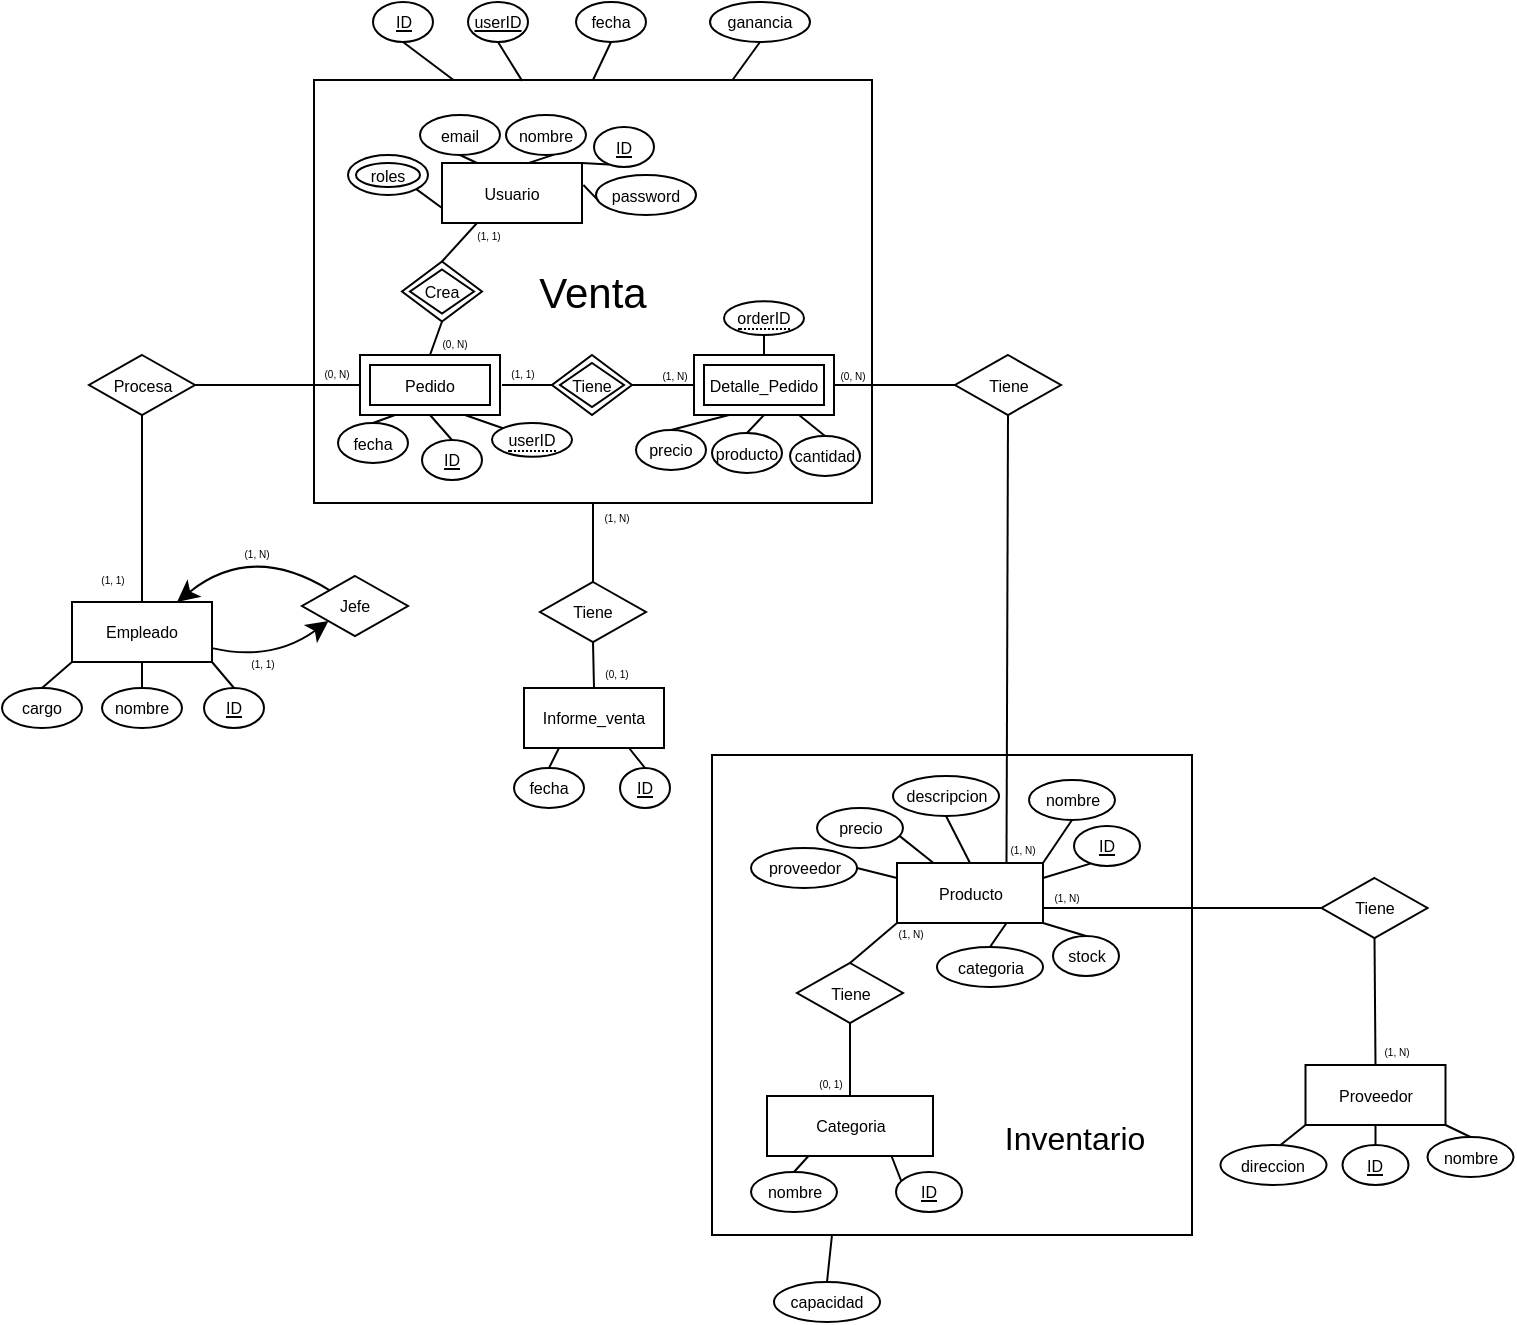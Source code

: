 <mxfile version="22.0.4" type="github">
  <diagram id="R2lEEEUBdFMjLlhIrx00" name="Page-1">
    <mxGraphModel dx="1395" dy="621" grid="1" gridSize="10" guides="1" tooltips="1" connect="1" arrows="1" fold="1" page="1" pageScale="1" pageWidth="850" pageHeight="1100" background="none" math="0" shadow="0" extFonts="Permanent Marker^https://fonts.googleapis.com/css?family=Permanent+Marker">
      <root>
        <mxCell id="0" />
        <mxCell id="1" parent="0" />
        <mxCell id="mN9uIAr1oCqCLTwYiSw4-183" value="" style="whiteSpace=wrap;html=1;aspect=fixed;fontSize=16;" parent="1" vertex="1">
          <mxGeometry x="403" y="587.5" width="240" height="240" as="geometry" />
        </mxCell>
        <mxCell id="mN9uIAr1oCqCLTwYiSw4-112" value="Venta" style="whiteSpace=wrap;html=1;align=center;fontSize=21;shadow=0;" parent="1" vertex="1">
          <mxGeometry x="204" y="250" width="279" height="211.5" as="geometry" />
        </mxCell>
        <mxCell id="mN9uIAr1oCqCLTwYiSw4-1" value="Usuario" style="rounded=0;whiteSpace=wrap;html=1;fontSize=8;labelBackgroundColor=none;shadow=0;" parent="1" vertex="1">
          <mxGeometry x="268" y="291.5" width="70" height="30" as="geometry" />
        </mxCell>
        <mxCell id="mN9uIAr1oCqCLTwYiSw4-2" value="" style="endArrow=none;html=1;rounded=0;exitX=1;exitY=0;exitDx=0;exitDy=0;entryX=0.248;entryY=0.94;entryDx=0;entryDy=0;entryPerimeter=0;labelBackgroundColor=none;fontColor=default;shadow=0;" parent="1" source="mN9uIAr1oCqCLTwYiSw4-1" target="mN9uIAr1oCqCLTwYiSw4-3" edge="1">
          <mxGeometry width="50" height="50" relative="1" as="geometry">
            <mxPoint x="348" y="331.5" as="sourcePoint" />
            <mxPoint x="358" y="281.5" as="targetPoint" />
          </mxGeometry>
        </mxCell>
        <mxCell id="mN9uIAr1oCqCLTwYiSw4-3" value="&lt;u style=&quot;font-size: 8px;&quot;&gt;ID&lt;/u&gt;" style="ellipse;whiteSpace=wrap;html=1;rounded=0;labelBackgroundColor=none;fontSize=8;shadow=0;" parent="1" vertex="1">
          <mxGeometry x="344" y="273.5" width="30" height="20" as="geometry" />
        </mxCell>
        <mxCell id="mN9uIAr1oCqCLTwYiSw4-4" value="&lt;font style=&quot;font-size: 8px;&quot;&gt;nombre&lt;/font&gt;" style="ellipse;whiteSpace=wrap;html=1;rounded=0;labelBackgroundColor=none;fontSize=8;shadow=0;" parent="1" vertex="1">
          <mxGeometry x="300" y="267.5" width="40" height="20" as="geometry" />
        </mxCell>
        <mxCell id="mN9uIAr1oCqCLTwYiSw4-5" value="" style="endArrow=none;html=1;rounded=0;entryX=0.6;entryY=0.99;entryDx=0;entryDy=0;entryPerimeter=0;exitX=0.61;exitY=0.007;exitDx=0;exitDy=0;exitPerimeter=0;labelBackgroundColor=none;fontColor=default;shadow=0;" parent="1" source="mN9uIAr1oCqCLTwYiSw4-1" target="mN9uIAr1oCqCLTwYiSw4-4" edge="1">
          <mxGeometry width="50" height="50" relative="1" as="geometry">
            <mxPoint x="288" y="311.5" as="sourcePoint" />
            <mxPoint x="318" y="281.5" as="targetPoint" />
            <Array as="points" />
          </mxGeometry>
        </mxCell>
        <mxCell id="mN9uIAr1oCqCLTwYiSw4-6" value="email" style="ellipse;whiteSpace=wrap;html=1;rounded=0;labelBackgroundColor=none;fontSize=8;shadow=0;" parent="1" vertex="1">
          <mxGeometry x="257" y="267.5" width="40" height="20" as="geometry" />
        </mxCell>
        <mxCell id="mN9uIAr1oCqCLTwYiSw4-7" value="" style="endArrow=none;html=1;rounded=0;entryX=0.5;entryY=1;entryDx=0;entryDy=0;exitX=0.25;exitY=0;exitDx=0;exitDy=0;labelBackgroundColor=none;fontColor=default;shadow=0;" parent="1" source="mN9uIAr1oCqCLTwYiSw4-1" target="mN9uIAr1oCqCLTwYiSw4-6" edge="1">
          <mxGeometry width="50" height="50" relative="1" as="geometry">
            <mxPoint x="218" y="341.5" as="sourcePoint" />
            <mxPoint x="268" y="291.5" as="targetPoint" />
          </mxGeometry>
        </mxCell>
        <mxCell id="mN9uIAr1oCqCLTwYiSw4-9" value="&lt;font style=&quot;font-size: 8px;&quot;&gt;password&lt;/font&gt;" style="ellipse;whiteSpace=wrap;html=1;rounded=0;labelBackgroundColor=none;fontSize=8;shadow=0;" parent="1" vertex="1">
          <mxGeometry x="345" y="297.5" width="50" height="20" as="geometry" />
        </mxCell>
        <mxCell id="mN9uIAr1oCqCLTwYiSw4-11" value="" style="endArrow=none;html=1;rounded=0;entryX=0.024;entryY=0.64;entryDx=0;entryDy=0;entryPerimeter=0;exitX=1.01;exitY=0.367;exitDx=0;exitDy=0;exitPerimeter=0;labelBackgroundColor=none;fontColor=default;shadow=0;" parent="1" source="mN9uIAr1oCqCLTwYiSw4-1" target="mN9uIAr1oCqCLTwYiSw4-9" edge="1">
          <mxGeometry width="50" height="50" relative="1" as="geometry">
            <mxPoint x="338" y="381.5" as="sourcePoint" />
            <mxPoint x="388" y="331.5" as="targetPoint" />
          </mxGeometry>
        </mxCell>
        <mxCell id="mN9uIAr1oCqCLTwYiSw4-24" value="" style="endArrow=none;html=1;rounded=0;entryX=0;entryY=0.75;entryDx=0;entryDy=0;exitX=1;exitY=1;exitDx=0;exitDy=0;labelBackgroundColor=none;fontColor=default;shadow=0;" parent="1" source="mN9uIAr1oCqCLTwYiSw4-73" target="mN9uIAr1oCqCLTwYiSw4-1" edge="1">
          <mxGeometry width="50" height="50" relative="1" as="geometry">
            <mxPoint x="308" y="341.5" as="sourcePoint" />
            <mxPoint x="408" y="331.5" as="targetPoint" />
          </mxGeometry>
        </mxCell>
        <mxCell id="mN9uIAr1oCqCLTwYiSw4-33" value="Producto" style="rounded=0;whiteSpace=wrap;html=1;fontSize=8;labelBackgroundColor=none;shadow=0;" parent="1" vertex="1">
          <mxGeometry x="495.5" y="641.5" width="73" height="30" as="geometry" />
        </mxCell>
        <mxCell id="mN9uIAr1oCqCLTwYiSw4-34" value="" style="endArrow=none;html=1;rounded=0;exitX=1;exitY=0.25;exitDx=0;exitDy=0;entryX=0.248;entryY=0.94;entryDx=0;entryDy=0;entryPerimeter=0;labelBackgroundColor=none;fontColor=default;shadow=0;" parent="1" source="mN9uIAr1oCqCLTwYiSw4-33" target="mN9uIAr1oCqCLTwYiSw4-35" edge="1">
          <mxGeometry width="50" height="50" relative="1" as="geometry">
            <mxPoint x="575.5" y="681.5" as="sourcePoint" />
            <mxPoint x="585.5" y="631.5" as="targetPoint" />
          </mxGeometry>
        </mxCell>
        <mxCell id="mN9uIAr1oCqCLTwYiSw4-35" value="&lt;u style=&quot;font-size: 8px;&quot;&gt;ID&lt;/u&gt;" style="ellipse;whiteSpace=wrap;html=1;rounded=0;labelBackgroundColor=none;fontSize=8;shadow=0;" parent="1" vertex="1">
          <mxGeometry x="584" y="623" width="33" height="20" as="geometry" />
        </mxCell>
        <mxCell id="mN9uIAr1oCqCLTwYiSw4-36" value="&lt;font style=&quot;font-size: 8px;&quot;&gt;nombre&lt;/font&gt;" style="ellipse;whiteSpace=wrap;html=1;rounded=0;labelBackgroundColor=none;fontSize=8;shadow=0;" parent="1" vertex="1">
          <mxGeometry x="561.5" y="600" width="43" height="20" as="geometry" />
        </mxCell>
        <mxCell id="mN9uIAr1oCqCLTwYiSw4-37" value="" style="endArrow=none;html=1;rounded=0;entryX=0.5;entryY=1;entryDx=0;entryDy=0;exitX=1;exitY=0;exitDx=0;exitDy=0;labelBackgroundColor=none;fontColor=default;shadow=0;" parent="1" source="mN9uIAr1oCqCLTwYiSw4-33" target="mN9uIAr1oCqCLTwYiSw4-36" edge="1">
          <mxGeometry width="50" height="50" relative="1" as="geometry">
            <mxPoint x="515.5" y="661.5" as="sourcePoint" />
            <mxPoint x="545.5" y="631.5" as="targetPoint" />
            <Array as="points" />
          </mxGeometry>
        </mxCell>
        <mxCell id="mN9uIAr1oCqCLTwYiSw4-38" value="descripcion" style="ellipse;whiteSpace=wrap;html=1;rounded=0;labelBackgroundColor=none;fontSize=8;shadow=0;" parent="1" vertex="1">
          <mxGeometry x="493.5" y="598" width="53" height="20" as="geometry" />
        </mxCell>
        <mxCell id="mN9uIAr1oCqCLTwYiSw4-39" value="" style="endArrow=none;html=1;rounded=0;exitX=0.5;exitY=0;exitDx=0;exitDy=0;labelBackgroundColor=none;fontColor=default;shadow=0;entryX=0.5;entryY=1;entryDx=0;entryDy=0;" parent="1" source="mN9uIAr1oCqCLTwYiSw4-33" target="mN9uIAr1oCqCLTwYiSw4-38" edge="1">
          <mxGeometry width="50" height="50" relative="1" as="geometry">
            <mxPoint x="445.5" y="691.5" as="sourcePoint" />
            <mxPoint x="514" y="621" as="targetPoint" />
          </mxGeometry>
        </mxCell>
        <mxCell id="mN9uIAr1oCqCLTwYiSw4-40" value="&lt;font style=&quot;font-size: 8px;&quot;&gt;stock&lt;/font&gt;" style="ellipse;whiteSpace=wrap;html=1;rounded=0;labelBackgroundColor=none;fontSize=8;shadow=0;" parent="1" vertex="1">
          <mxGeometry x="573.5" y="678" width="33" height="20" as="geometry" />
        </mxCell>
        <mxCell id="mN9uIAr1oCqCLTwYiSw4-41" value="" style="endArrow=none;html=1;rounded=0;entryX=0.5;entryY=0;entryDx=0;entryDy=0;exitX=1;exitY=1;exitDx=0;exitDy=0;labelBackgroundColor=none;fontColor=default;shadow=0;" parent="1" source="mN9uIAr1oCqCLTwYiSw4-33" target="mN9uIAr1oCqCLTwYiSw4-40" edge="1">
          <mxGeometry width="50" height="50" relative="1" as="geometry">
            <mxPoint x="565.5" y="731.5" as="sourcePoint" />
            <mxPoint x="615.5" y="681.5" as="targetPoint" />
          </mxGeometry>
        </mxCell>
        <mxCell id="mN9uIAr1oCqCLTwYiSw4-42" value="precio" style="ellipse;whiteSpace=wrap;html=1;rounded=0;labelBackgroundColor=none;fontSize=8;shadow=0;" parent="1" vertex="1">
          <mxGeometry x="455.5" y="614" width="43" height="20" as="geometry" />
        </mxCell>
        <mxCell id="mN9uIAr1oCqCLTwYiSw4-43" value="" style="endArrow=none;html=1;rounded=0;entryX=0.955;entryY=0.69;entryDx=0;entryDy=0;entryPerimeter=0;exitX=0.25;exitY=0;exitDx=0;exitDy=0;labelBackgroundColor=none;fontColor=default;shadow=0;" parent="1" source="mN9uIAr1oCqCLTwYiSw4-33" target="mN9uIAr1oCqCLTwYiSw4-42" edge="1">
          <mxGeometry width="50" height="50" relative="1" as="geometry">
            <mxPoint x="515.5" y="731.5" as="sourcePoint" />
            <mxPoint x="565.5" y="681.5" as="targetPoint" />
          </mxGeometry>
        </mxCell>
        <mxCell id="mN9uIAr1oCqCLTwYiSw4-56" value="Categoria" style="rounded=0;whiteSpace=wrap;html=1;fontSize=8;labelBackgroundColor=none;shadow=0;" parent="1" vertex="1">
          <mxGeometry x="430.5" y="758" width="83" height="30" as="geometry" />
        </mxCell>
        <mxCell id="mN9uIAr1oCqCLTwYiSw4-57" value="" style="endArrow=none;html=1;rounded=0;exitX=0.75;exitY=1;exitDx=0;exitDy=0;entryX=0.248;entryY=0.94;entryDx=0;entryDy=0;entryPerimeter=0;labelBackgroundColor=none;fontColor=default;shadow=0;" parent="1" source="mN9uIAr1oCqCLTwYiSw4-56" target="mN9uIAr1oCqCLTwYiSw4-58" edge="1">
          <mxGeometry width="50" height="50" relative="1" as="geometry">
            <mxPoint x="482.5" y="802" as="sourcePoint" />
            <mxPoint x="492.5" y="752" as="targetPoint" />
          </mxGeometry>
        </mxCell>
        <mxCell id="mN9uIAr1oCqCLTwYiSw4-58" value="&lt;u style=&quot;font-size: 8px;&quot;&gt;ID&lt;/u&gt;" style="ellipse;whiteSpace=wrap;html=1;rounded=0;labelBackgroundColor=none;fontSize=8;shadow=0;" parent="1" vertex="1">
          <mxGeometry x="495" y="796" width="33" height="20" as="geometry" />
        </mxCell>
        <mxCell id="mN9uIAr1oCqCLTwYiSw4-59" value="&lt;font style=&quot;font-size: 8px;&quot;&gt;nombre&lt;/font&gt;" style="ellipse;whiteSpace=wrap;html=1;rounded=0;labelBackgroundColor=none;fontSize=8;shadow=0;" parent="1" vertex="1">
          <mxGeometry x="422.5" y="796" width="43" height="20" as="geometry" />
        </mxCell>
        <mxCell id="mN9uIAr1oCqCLTwYiSw4-60" value="" style="endArrow=none;html=1;rounded=0;entryX=0.5;entryY=0;entryDx=0;entryDy=0;exitX=0.25;exitY=1;exitDx=0;exitDy=0;labelBackgroundColor=none;fontColor=default;shadow=0;" parent="1" source="mN9uIAr1oCqCLTwYiSw4-56" target="mN9uIAr1oCqCLTwYiSw4-59" edge="1">
          <mxGeometry width="50" height="50" relative="1" as="geometry">
            <mxPoint x="422.5" y="782" as="sourcePoint" />
            <mxPoint x="452.5" y="752" as="targetPoint" />
            <Array as="points" />
          </mxGeometry>
        </mxCell>
        <mxCell id="mN9uIAr1oCqCLTwYiSw4-67" value="categoria" style="ellipse;whiteSpace=wrap;html=1;rounded=0;labelBackgroundColor=none;fontSize=8;shadow=0;" parent="1" vertex="1">
          <mxGeometry x="515.5" y="683.5" width="53" height="20" as="geometry" />
        </mxCell>
        <mxCell id="mN9uIAr1oCqCLTwYiSw4-68" value="" style="endArrow=none;html=1;rounded=0;fontSize=12;startSize=8;endSize=8;curved=1;entryX=0.75;entryY=1;entryDx=0;entryDy=0;exitX=0.5;exitY=0;exitDx=0;exitDy=0;labelBackgroundColor=none;fontColor=default;shadow=0;" parent="1" source="mN9uIAr1oCqCLTwYiSw4-67" target="mN9uIAr1oCqCLTwYiSw4-33" edge="1">
          <mxGeometry width="50" height="50" relative="1" as="geometry">
            <mxPoint x="395.5" y="741.5" as="sourcePoint" />
            <mxPoint x="445.5" y="691.5" as="targetPoint" />
          </mxGeometry>
        </mxCell>
        <mxCell id="mN9uIAr1oCqCLTwYiSw4-70" value="" style="endArrow=none;html=1;rounded=0;fontSize=12;startSize=8;endSize=8;curved=1;exitX=0.5;exitY=0;exitDx=0;exitDy=0;labelBackgroundColor=none;fontColor=default;shadow=0;" parent="1" source="mN9uIAr1oCqCLTwYiSw4-56" target="mN9uIAr1oCqCLTwYiSw4-77" edge="1">
          <mxGeometry width="50" height="50" relative="1" as="geometry">
            <mxPoint x="420.5" y="761.5" as="sourcePoint" />
            <mxPoint x="453.1" y="720.1" as="targetPoint" />
          </mxGeometry>
        </mxCell>
        <mxCell id="mN9uIAr1oCqCLTwYiSw4-72" value="" style="endArrow=none;html=1;rounded=0;fontSize=12;startSize=8;endSize=8;curved=1;exitX=0.5;exitY=0;exitDx=0;exitDy=0;entryX=0;entryY=1;entryDx=0;entryDy=0;labelBackgroundColor=none;fontColor=default;shadow=0;" parent="1" source="mN9uIAr1oCqCLTwYiSw4-77" target="mN9uIAr1oCqCLTwYiSw4-33" edge="1">
          <mxGeometry width="50" height="50" relative="1" as="geometry">
            <mxPoint x="459.1" y="704.1" as="sourcePoint" />
            <mxPoint x="499.5" y="671.5" as="targetPoint" />
          </mxGeometry>
        </mxCell>
        <mxCell id="mN9uIAr1oCqCLTwYiSw4-73" value="roles" style="ellipse;shape=doubleEllipse;whiteSpace=wrap;html=1;fontSize=8;rounded=0;labelBackgroundColor=none;shadow=0;" parent="1" vertex="1">
          <mxGeometry x="221" y="287.5" width="40" height="20" as="geometry" />
        </mxCell>
        <mxCell id="mN9uIAr1oCqCLTwYiSw4-74" style="edgeStyle=none;curved=1;rounded=0;orthogonalLoop=1;jettySize=auto;html=1;exitX=1;exitY=0.5;exitDx=0;exitDy=0;fontSize=12;startSize=8;endSize=8;shadow=0;" parent="1" source="mN9uIAr1oCqCLTwYiSw4-67" target="mN9uIAr1oCqCLTwYiSw4-67" edge="1">
          <mxGeometry relative="1" as="geometry" />
        </mxCell>
        <mxCell id="mN9uIAr1oCqCLTwYiSw4-77" value="Tiene" style="shape=rhombus;perimeter=rhombusPerimeter;whiteSpace=wrap;html=1;align=center;fontSize=8;shadow=0;" parent="1" vertex="1">
          <mxGeometry x="445.5" y="691.5" width="53" height="30" as="geometry" />
        </mxCell>
        <mxCell id="mN9uIAr1oCqCLTwYiSw4-81" value="&lt;span style=&quot;font-size: 5px;&quot;&gt;(1, N)&lt;/span&gt;" style="text;html=1;align=center;verticalAlign=middle;resizable=0;points=[];autosize=1;strokeColor=none;fillColor=none;fontSize=16;shadow=0;" parent="1" vertex="1">
          <mxGeometry x="481.5" y="657.5" width="40" height="30" as="geometry" />
        </mxCell>
        <mxCell id="mN9uIAr1oCqCLTwYiSw4-83" value="&lt;font style=&quot;font-size: 5px;&quot;&gt;(0, 1)&lt;/font&gt;" style="text;html=1;align=center;verticalAlign=middle;resizable=0;points=[];autosize=1;strokeColor=none;fillColor=none;fontSize=16;shadow=0;" parent="1" vertex="1">
          <mxGeometry x="442" y="733" width="40" height="30" as="geometry" />
        </mxCell>
        <mxCell id="mN9uIAr1oCqCLTwYiSw4-88" value="" style="endArrow=none;html=1;rounded=0;fontSize=12;startSize=8;endSize=8;curved=1;exitX=0.75;exitY=1;exitDx=0;exitDy=0;entryX=0;entryY=0;entryDx=0;entryDy=0;shadow=0;" parent="1" source="mN9uIAr1oCqCLTwYiSw4-134" target="mN9uIAr1oCqCLTwYiSw4-144" edge="1">
          <mxGeometry width="50" height="50" relative="1" as="geometry">
            <mxPoint x="280.5" y="417.5" as="sourcePoint" />
            <mxPoint x="298.75" y="424.13" as="targetPoint" />
          </mxGeometry>
        </mxCell>
        <mxCell id="mN9uIAr1oCqCLTwYiSw4-89" value="fecha" style="ellipse;whiteSpace=wrap;html=1;align=center;fontSize=8;shadow=0;" parent="1" vertex="1">
          <mxGeometry x="216" y="421.5" width="35" height="20" as="geometry" />
        </mxCell>
        <mxCell id="mN9uIAr1oCqCLTwYiSw4-90" value="" style="endArrow=none;html=1;rounded=0;fontSize=12;startSize=8;endSize=8;curved=1;entryX=0.25;entryY=1;entryDx=0;entryDy=0;exitX=0.5;exitY=0;exitDx=0;exitDy=0;shadow=0;" parent="1" source="mN9uIAr1oCqCLTwYiSw4-89" target="mN9uIAr1oCqCLTwYiSw4-134" edge="1">
          <mxGeometry width="50" height="50" relative="1" as="geometry">
            <mxPoint x="103" y="357.5" as="sourcePoint" />
            <mxPoint x="245.5" y="417.5" as="targetPoint" />
          </mxGeometry>
        </mxCell>
        <mxCell id="mN9uIAr1oCqCLTwYiSw4-92" value="Detalle_Pedido" style="shape=ext;margin=3;double=1;whiteSpace=wrap;html=1;align=center;fontSize=8;shadow=0;" parent="1" vertex="1">
          <mxGeometry x="394" y="387.5" width="70" height="30" as="geometry" />
        </mxCell>
        <mxCell id="mN9uIAr1oCqCLTwYiSw4-96" value="cantidad" style="ellipse;whiteSpace=wrap;html=1;align=center;fontSize=8;shadow=0;" parent="1" vertex="1">
          <mxGeometry x="442" y="428" width="35" height="20" as="geometry" />
        </mxCell>
        <mxCell id="mN9uIAr1oCqCLTwYiSw4-97" value="precio" style="ellipse;whiteSpace=wrap;html=1;align=center;fontSize=8;shadow=0;" parent="1" vertex="1">
          <mxGeometry x="365" y="425" width="35" height="20" as="geometry" />
        </mxCell>
        <mxCell id="mN9uIAr1oCqCLTwYiSw4-99" value="" style="endArrow=none;html=1;rounded=0;fontSize=12;startSize=8;endSize=8;curved=1;entryX=0.25;entryY=1;entryDx=0;entryDy=0;exitX=0.5;exitY=0;exitDx=0;exitDy=0;shadow=0;" parent="1" source="mN9uIAr1oCqCLTwYiSw4-97" target="mN9uIAr1oCqCLTwYiSw4-92" edge="1">
          <mxGeometry width="50" height="50" relative="1" as="geometry">
            <mxPoint x="293" y="417.5" as="sourcePoint" />
            <mxPoint x="343" y="367.5" as="targetPoint" />
          </mxGeometry>
        </mxCell>
        <mxCell id="mN9uIAr1oCqCLTwYiSw4-100" value="" style="endArrow=none;html=1;rounded=0;fontSize=12;startSize=8;endSize=8;curved=1;entryX=0.75;entryY=1;entryDx=0;entryDy=0;exitX=0.5;exitY=0;exitDx=0;exitDy=0;shadow=0;" parent="1" source="mN9uIAr1oCqCLTwYiSw4-96" target="mN9uIAr1oCqCLTwYiSw4-92" edge="1">
          <mxGeometry width="50" height="50" relative="1" as="geometry">
            <mxPoint x="293" y="417.5" as="sourcePoint" />
            <mxPoint x="343" y="367.5" as="targetPoint" />
          </mxGeometry>
        </mxCell>
        <mxCell id="mN9uIAr1oCqCLTwYiSw4-102" value="Tiene" style="shape=rhombus;double=1;perimeter=rhombusPerimeter;whiteSpace=wrap;html=1;align=center;fontSize=8;shadow=0;" parent="1" vertex="1">
          <mxGeometry x="323" y="387.5" width="40" height="30" as="geometry" />
        </mxCell>
        <mxCell id="mN9uIAr1oCqCLTwYiSw4-103" value="" style="endArrow=none;html=1;rounded=0;fontSize=12;startSize=8;endSize=8;curved=1;entryX=0;entryY=0.5;entryDx=0;entryDy=0;exitX=1;exitY=0.5;exitDx=0;exitDy=0;shadow=0;" parent="1" source="mN9uIAr1oCqCLTwYiSw4-102" target="mN9uIAr1oCqCLTwYiSw4-92" edge="1">
          <mxGeometry width="50" height="50" relative="1" as="geometry">
            <mxPoint x="293" y="417.5" as="sourcePoint" />
            <mxPoint x="343" y="367.5" as="targetPoint" />
          </mxGeometry>
        </mxCell>
        <mxCell id="mN9uIAr1oCqCLTwYiSw4-104" value="" style="endArrow=none;html=1;rounded=0;fontSize=12;startSize=8;endSize=8;curved=1;entryX=0;entryY=0.5;entryDx=0;entryDy=0;exitX=1;exitY=0.5;exitDx=0;exitDy=0;shadow=0;" parent="1" target="mN9uIAr1oCqCLTwYiSw4-102" edge="1">
          <mxGeometry width="50" height="50" relative="1" as="geometry">
            <mxPoint x="298" y="402.5" as="sourcePoint" />
            <mxPoint x="343" y="367.5" as="targetPoint" />
          </mxGeometry>
        </mxCell>
        <mxCell id="mN9uIAr1oCqCLTwYiSw4-105" value="&lt;span style=&quot;font-size: 5px;&quot;&gt;(1, N)&lt;/span&gt;" style="text;html=1;align=center;verticalAlign=middle;resizable=0;points=[];autosize=1;strokeColor=none;fillColor=none;fontSize=16;shadow=0;" parent="1" vertex="1">
          <mxGeometry x="364" y="378.5" width="40" height="30" as="geometry" />
        </mxCell>
        <mxCell id="mN9uIAr1oCqCLTwYiSw4-106" value="&lt;span style=&quot;font-size: 5px;&quot;&gt;(1, 1)&lt;/span&gt;" style="text;html=1;align=center;verticalAlign=middle;resizable=0;points=[];autosize=1;strokeColor=none;fillColor=none;fontSize=16;shadow=0;" parent="1" vertex="1">
          <mxGeometry x="288" y="377.5" width="40" height="30" as="geometry" />
        </mxCell>
        <mxCell id="mN9uIAr1oCqCLTwYiSw4-108" value="" style="endArrow=none;html=1;rounded=0;fontSize=12;startSize=8;endSize=8;curved=1;entryX=0.25;entryY=1;entryDx=0;entryDy=0;exitX=0.5;exitY=0;exitDx=0;exitDy=0;shadow=0;" parent="1" source="kKxFOqzeufNMYZFmBg-2-7" target="mN9uIAr1oCqCLTwYiSw4-1" edge="1">
          <mxGeometry width="50" height="50" relative="1" as="geometry">
            <mxPoint x="271" y="340.75" as="sourcePoint" />
            <mxPoint x="303" y="331.5" as="targetPoint" />
          </mxGeometry>
        </mxCell>
        <mxCell id="mN9uIAr1oCqCLTwYiSw4-109" value="" style="endArrow=none;html=1;rounded=0;fontSize=12;startSize=8;endSize=8;curved=1;entryX=0.5;entryY=1;entryDx=0;entryDy=0;exitX=0.5;exitY=0;exitDx=0;exitDy=0;shadow=0;" parent="1" source="mN9uIAr1oCqCLTwYiSw4-134" target="kKxFOqzeufNMYZFmBg-2-7" edge="1">
          <mxGeometry width="50" height="50" relative="1" as="geometry">
            <mxPoint x="263" y="387.5" as="sourcePoint" />
            <mxPoint x="271" y="370.75" as="targetPoint" />
          </mxGeometry>
        </mxCell>
        <mxCell id="mN9uIAr1oCqCLTwYiSw4-110" value="&lt;span style=&quot;font-size: 5px;&quot;&gt;(1, 1)&lt;/span&gt;" style="text;html=1;align=center;verticalAlign=middle;resizable=0;points=[];autosize=1;strokeColor=none;fillColor=none;fontSize=16;shadow=0;" parent="1" vertex="1">
          <mxGeometry x="271" y="308.5" width="40" height="30" as="geometry" />
        </mxCell>
        <mxCell id="mN9uIAr1oCqCLTwYiSw4-111" value="&lt;span style=&quot;font-size: 5px;&quot;&gt;(0, N)&lt;/span&gt;" style="text;html=1;align=center;verticalAlign=middle;resizable=0;points=[];autosize=1;strokeColor=none;fillColor=none;fontSize=16;shadow=0;" parent="1" vertex="1">
          <mxGeometry x="253.5" y="362.63" width="40" height="30" as="geometry" />
        </mxCell>
        <mxCell id="mN9uIAr1oCqCLTwYiSw4-113" value="Informe_venta" style="whiteSpace=wrap;html=1;align=center;fontSize=8;shadow=0;" parent="1" vertex="1">
          <mxGeometry x="309" y="554" width="70" height="30" as="geometry" />
        </mxCell>
        <mxCell id="mN9uIAr1oCqCLTwYiSw4-114" value="proveedor" style="ellipse;whiteSpace=wrap;html=1;rounded=0;labelBackgroundColor=none;fontSize=8;shadow=0;" parent="1" vertex="1">
          <mxGeometry x="422.5" y="634" width="53" height="20" as="geometry" />
        </mxCell>
        <mxCell id="mN9uIAr1oCqCLTwYiSw4-116" value="Proveedor" style="whiteSpace=wrap;html=1;align=center;fontSize=8;shadow=0;" parent="1" vertex="1">
          <mxGeometry x="699.75" y="742.5" width="70" height="30" as="geometry" />
        </mxCell>
        <mxCell id="mN9uIAr1oCqCLTwYiSw4-118" value="" style="endArrow=none;html=1;rounded=0;fontSize=12;startSize=8;endSize=8;curved=1;entryX=0;entryY=0.25;entryDx=0;entryDy=0;exitX=1;exitY=0.5;exitDx=0;exitDy=0;shadow=0;" parent="1" source="mN9uIAr1oCqCLTwYiSw4-114" target="mN9uIAr1oCqCLTwYiSw4-33" edge="1">
          <mxGeometry width="50" height="50" relative="1" as="geometry">
            <mxPoint x="385.5" y="738" as="sourcePoint" />
            <mxPoint x="429.594" y="626" as="targetPoint" />
          </mxGeometry>
        </mxCell>
        <mxCell id="mN9uIAr1oCqCLTwYiSw4-119" value="&lt;font style=&quot;font-size: 8px;&quot;&gt;nombre&lt;/font&gt;" style="ellipse;whiteSpace=wrap;html=1;rounded=0;labelBackgroundColor=none;fontSize=8;shadow=0;" parent="1" vertex="1">
          <mxGeometry x="760.75" y="778.5" width="43" height="20" as="geometry" />
        </mxCell>
        <mxCell id="mN9uIAr1oCqCLTwYiSw4-120" value="&lt;u style=&quot;font-size: 8px;&quot;&gt;ID&lt;/u&gt;" style="ellipse;whiteSpace=wrap;html=1;rounded=0;labelBackgroundColor=none;fontSize=8;shadow=0;" parent="1" vertex="1">
          <mxGeometry x="718.25" y="782.5" width="33" height="20" as="geometry" />
        </mxCell>
        <mxCell id="mN9uIAr1oCqCLTwYiSw4-121" value="direccion" style="ellipse;whiteSpace=wrap;html=1;rounded=0;labelBackgroundColor=none;fontSize=8;shadow=0;" parent="1" vertex="1">
          <mxGeometry x="657.25" y="782.5" width="53" height="20" as="geometry" />
        </mxCell>
        <mxCell id="mN9uIAr1oCqCLTwYiSw4-122" value="" style="endArrow=none;html=1;rounded=0;fontSize=12;startSize=8;endSize=8;curved=1;exitX=0.5;exitY=0;exitDx=0;exitDy=0;entryX=0;entryY=1;entryDx=0;entryDy=0;labelBackgroundColor=none;fontColor=default;shadow=0;" parent="1" target="mN9uIAr1oCqCLTwYiSw4-116" edge="1">
          <mxGeometry width="50" height="50" relative="1" as="geometry">
            <mxPoint x="687.25" y="782.5" as="sourcePoint" />
            <mxPoint x="650.75" y="747" as="targetPoint" />
          </mxGeometry>
        </mxCell>
        <mxCell id="mN9uIAr1oCqCLTwYiSw4-123" value="" style="endArrow=none;html=1;rounded=0;fontSize=12;startSize=8;endSize=8;curved=1;exitX=0.5;exitY=0;exitDx=0;exitDy=0;entryX=1;entryY=1;entryDx=0;entryDy=0;labelBackgroundColor=none;fontColor=default;shadow=0;" parent="1" source="mN9uIAr1oCqCLTwYiSw4-119" target="mN9uIAr1oCqCLTwYiSw4-116" edge="1">
          <mxGeometry width="50" height="50" relative="1" as="geometry">
            <mxPoint x="630.75" y="724" as="sourcePoint" />
            <mxPoint x="644.75" y="696" as="targetPoint" />
          </mxGeometry>
        </mxCell>
        <mxCell id="mN9uIAr1oCqCLTwYiSw4-124" value="" style="endArrow=none;html=1;rounded=0;fontSize=12;startSize=8;endSize=8;curved=1;exitX=0.5;exitY=0;exitDx=0;exitDy=0;entryX=0.5;entryY=1;entryDx=0;entryDy=0;labelBackgroundColor=none;fontColor=default;shadow=0;" parent="1" source="mN9uIAr1oCqCLTwYiSw4-120" target="mN9uIAr1oCqCLTwYiSw4-116" edge="1">
          <mxGeometry width="50" height="50" relative="1" as="geometry">
            <mxPoint x="657.25" y="745" as="sourcePoint" />
            <mxPoint x="671.25" y="717" as="targetPoint" />
          </mxGeometry>
        </mxCell>
        <mxCell id="mN9uIAr1oCqCLTwYiSw4-125" value="Tiene" style="shape=rhombus;perimeter=rhombusPerimeter;whiteSpace=wrap;html=1;align=center;fontSize=8;shadow=0;" parent="1" vertex="1">
          <mxGeometry x="707.75" y="649" width="53" height="30" as="geometry" />
        </mxCell>
        <mxCell id="mN9uIAr1oCqCLTwYiSw4-126" value="" style="endArrow=none;html=1;rounded=0;fontSize=12;startSize=8;endSize=8;curved=1;entryX=1;entryY=0.75;entryDx=0;entryDy=0;exitX=0;exitY=0.5;exitDx=0;exitDy=0;shadow=0;" parent="1" source="mN9uIAr1oCqCLTwYiSw4-125" target="mN9uIAr1oCqCLTwYiSw4-33" edge="1">
          <mxGeometry width="50" height="50" relative="1" as="geometry">
            <mxPoint x="455.5" y="801.5" as="sourcePoint" />
            <mxPoint x="505.5" y="751.5" as="targetPoint" />
          </mxGeometry>
        </mxCell>
        <mxCell id="mN9uIAr1oCqCLTwYiSw4-127" value="" style="endArrow=none;html=1;rounded=0;fontSize=12;startSize=8;endSize=8;curved=1;entryX=0.5;entryY=1;entryDx=0;entryDy=0;exitX=0.5;exitY=0;exitDx=0;exitDy=0;shadow=0;" parent="1" source="mN9uIAr1oCqCLTwYiSw4-116" target="mN9uIAr1oCqCLTwYiSw4-125" edge="1">
          <mxGeometry width="50" height="50" relative="1" as="geometry">
            <mxPoint x="727.5" y="706.5" as="sourcePoint" />
            <mxPoint x="758.0" y="726" as="targetPoint" />
          </mxGeometry>
        </mxCell>
        <mxCell id="mN9uIAr1oCqCLTwYiSw4-128" value="&lt;span style=&quot;font-size: 5px;&quot;&gt;(1, N)&lt;/span&gt;" style="text;html=1;align=center;verticalAlign=middle;resizable=0;points=[];autosize=1;strokeColor=none;fillColor=none;fontSize=16;shadow=0;" parent="1" vertex="1">
          <mxGeometry x="724.75" y="716.5" width="40" height="30" as="geometry" />
        </mxCell>
        <mxCell id="mN9uIAr1oCqCLTwYiSw4-129" value="&lt;span style=&quot;font-size: 5px;&quot;&gt;(1, N)&lt;/span&gt;" style="text;html=1;align=center;verticalAlign=middle;resizable=0;points=[];autosize=1;strokeColor=none;fillColor=none;fontSize=16;shadow=0;" parent="1" vertex="1">
          <mxGeometry x="559.5" y="640" width="40" height="30" as="geometry" />
        </mxCell>
        <mxCell id="mN9uIAr1oCqCLTwYiSw4-130" value="fecha" style="ellipse;whiteSpace=wrap;html=1;align=center;fontSize=8;shadow=0;" parent="1" vertex="1">
          <mxGeometry x="304" y="594" width="35" height="20" as="geometry" />
        </mxCell>
        <mxCell id="mN9uIAr1oCqCLTwYiSw4-131" value="" style="endArrow=none;html=1;rounded=0;fontSize=12;startSize=8;endSize=8;curved=1;entryX=0.25;entryY=1;entryDx=0;entryDy=0;exitX=0.5;exitY=0;exitDx=0;exitDy=0;shadow=0;" parent="1" source="mN9uIAr1oCqCLTwYiSw4-130" target="mN9uIAr1oCqCLTwYiSw4-113" edge="1">
          <mxGeometry width="50" height="50" relative="1" as="geometry">
            <mxPoint x="324" y="574" as="sourcePoint" />
            <mxPoint x="374" y="524" as="targetPoint" />
          </mxGeometry>
        </mxCell>
        <mxCell id="mN9uIAr1oCqCLTwYiSw4-132" value="&lt;u&gt;ID&lt;/u&gt;" style="ellipse;whiteSpace=wrap;html=1;align=center;fontSize=8;shadow=0;" parent="1" vertex="1">
          <mxGeometry x="357" y="594" width="25" height="20" as="geometry" />
        </mxCell>
        <mxCell id="mN9uIAr1oCqCLTwYiSw4-133" value="" style="endArrow=none;html=1;rounded=0;fontSize=12;startSize=8;endSize=8;curved=1;entryX=0.75;entryY=1;entryDx=0;entryDy=0;exitX=0.5;exitY=0;exitDx=0;exitDy=0;shadow=0;" parent="1" source="mN9uIAr1oCqCLTwYiSw4-132" target="mN9uIAr1oCqCLTwYiSw4-113" edge="1">
          <mxGeometry width="50" height="50" relative="1" as="geometry">
            <mxPoint x="330" y="604" as="sourcePoint" />
            <mxPoint x="332" y="594" as="targetPoint" />
          </mxGeometry>
        </mxCell>
        <mxCell id="mN9uIAr1oCqCLTwYiSw4-134" value="Pedido" style="shape=ext;margin=3;double=1;whiteSpace=wrap;html=1;align=center;fontSize=8;shadow=0;" parent="1" vertex="1">
          <mxGeometry x="227" y="387.5" width="70" height="30" as="geometry" />
        </mxCell>
        <mxCell id="mN9uIAr1oCqCLTwYiSw4-137" value="" style="endArrow=none;html=1;rounded=0;fontSize=12;startSize=8;endSize=8;curved=1;entryX=0.5;entryY=1;entryDx=0;entryDy=0;exitX=0.5;exitY=0;exitDx=0;exitDy=0;shadow=0;" parent="1" source="mN9uIAr1oCqCLTwYiSw4-141" target="mN9uIAr1oCqCLTwYiSw4-92" edge="1">
          <mxGeometry width="50" height="50" relative="1" as="geometry">
            <mxPoint x="419" y="422.5" as="sourcePoint" />
            <mxPoint x="454" y="401" as="targetPoint" />
          </mxGeometry>
        </mxCell>
        <mxCell id="mN9uIAr1oCqCLTwYiSw4-141" value="producto" style="ellipse;whiteSpace=wrap;html=1;align=center;fontSize=8;shadow=0;" parent="1" vertex="1">
          <mxGeometry x="403" y="426.5" width="35" height="20" as="geometry" />
        </mxCell>
        <mxCell id="mN9uIAr1oCqCLTwYiSw4-142" value="&lt;span style=&quot;border-bottom: 1px dotted; font-size: 8px;&quot;&gt;orderID&lt;/span&gt;" style="ellipse;whiteSpace=wrap;html=1;align=center;fontSize=8;shadow=0;" parent="1" vertex="1">
          <mxGeometry x="409" y="360.63" width="40" height="16.87" as="geometry" />
        </mxCell>
        <mxCell id="mN9uIAr1oCqCLTwYiSw4-143" value="" style="endArrow=none;html=1;rounded=0;fontSize=12;startSize=8;endSize=8;curved=1;entryX=0.5;entryY=1;entryDx=0;entryDy=0;exitX=0.5;exitY=0;exitDx=0;exitDy=0;shadow=0;" parent="1" source="mN9uIAr1oCqCLTwYiSw4-92" target="mN9uIAr1oCqCLTwYiSw4-142" edge="1">
          <mxGeometry width="50" height="50" relative="1" as="geometry">
            <mxPoint x="384" y="411" as="sourcePoint" />
            <mxPoint x="434" y="361" as="targetPoint" />
          </mxGeometry>
        </mxCell>
        <mxCell id="mN9uIAr1oCqCLTwYiSw4-144" value="&lt;span style=&quot;border-bottom: 1px dotted; font-size: 8px;&quot;&gt;userID&lt;/span&gt;" style="ellipse;whiteSpace=wrap;html=1;align=center;fontSize=8;shadow=0;" parent="1" vertex="1">
          <mxGeometry x="293" y="421.5" width="40" height="16.87" as="geometry" />
        </mxCell>
        <mxCell id="mN9uIAr1oCqCLTwYiSw4-146" value="Tiene" style="shape=rhombus;perimeter=rhombusPerimeter;whiteSpace=wrap;html=1;align=center;fontSize=8;shadow=0;" parent="1" vertex="1">
          <mxGeometry x="317" y="501" width="53" height="30" as="geometry" />
        </mxCell>
        <mxCell id="mN9uIAr1oCqCLTwYiSw4-147" value="" style="endArrow=none;html=1;rounded=0;fontSize=12;startSize=8;endSize=8;curved=1;exitX=0.5;exitY=0;exitDx=0;exitDy=0;entryX=0.5;entryY=1;entryDx=0;entryDy=0;" parent="1" source="mN9uIAr1oCqCLTwYiSw4-146" target="mN9uIAr1oCqCLTwYiSw4-112" edge="1">
          <mxGeometry width="50" height="50" relative="1" as="geometry">
            <mxPoint x="534" y="501" as="sourcePoint" />
            <mxPoint x="341" y="460" as="targetPoint" />
          </mxGeometry>
        </mxCell>
        <mxCell id="mN9uIAr1oCqCLTwYiSw4-148" value="" style="endArrow=none;html=1;rounded=0;fontSize=12;startSize=8;endSize=8;curved=1;entryX=0.5;entryY=1;entryDx=0;entryDy=0;exitX=0.5;exitY=0;exitDx=0;exitDy=0;" parent="1" source="mN9uIAr1oCqCLTwYiSw4-113" target="mN9uIAr1oCqCLTwYiSw4-146" edge="1">
          <mxGeometry width="50" height="50" relative="1" as="geometry">
            <mxPoint x="295" y="561" as="sourcePoint" />
            <mxPoint x="304" y="521" as="targetPoint" />
          </mxGeometry>
        </mxCell>
        <mxCell id="mN9uIAr1oCqCLTwYiSw4-149" value="&lt;span style=&quot;font-size: 5px;&quot;&gt;(0, 1)&lt;/span&gt;" style="text;html=1;align=center;verticalAlign=middle;resizable=0;points=[];autosize=1;strokeColor=none;fillColor=none;fontSize=16;shadow=0;" parent="1" vertex="1">
          <mxGeometry x="335" y="528" width="40" height="30" as="geometry" />
        </mxCell>
        <mxCell id="mN9uIAr1oCqCLTwYiSw4-150" value="&lt;span style=&quot;font-size: 5px;&quot;&gt;(1, N)&lt;/span&gt;" style="text;html=1;align=center;verticalAlign=middle;resizable=0;points=[];autosize=1;strokeColor=none;fillColor=none;fontSize=16;shadow=0;" parent="1" vertex="1">
          <mxGeometry x="335" y="450" width="40" height="30" as="geometry" />
        </mxCell>
        <mxCell id="mN9uIAr1oCqCLTwYiSw4-152" value="Tiene" style="shape=rhombus;perimeter=rhombusPerimeter;whiteSpace=wrap;html=1;align=center;fontSize=8;shadow=0;" parent="1" vertex="1">
          <mxGeometry x="524.5" y="387.5" width="53" height="30" as="geometry" />
        </mxCell>
        <mxCell id="mN9uIAr1oCqCLTwYiSw4-153" value="" style="endArrow=none;html=1;rounded=0;fontSize=12;startSize=8;endSize=8;curved=1;exitX=1;exitY=0.5;exitDx=0;exitDy=0;entryX=0;entryY=0.5;entryDx=0;entryDy=0;labelBackgroundColor=none;fontColor=default;shadow=0;" parent="1" source="mN9uIAr1oCqCLTwYiSw4-92" target="mN9uIAr1oCqCLTwYiSw4-152" edge="1">
          <mxGeometry width="50" height="50" relative="1" as="geometry">
            <mxPoint x="504" y="406" as="sourcePoint" />
            <mxPoint x="518" y="379" as="targetPoint" />
          </mxGeometry>
        </mxCell>
        <mxCell id="mN9uIAr1oCqCLTwYiSw4-154" value="" style="endArrow=none;html=1;rounded=0;fontSize=12;startSize=8;endSize=8;curved=1;exitX=0.5;exitY=1;exitDx=0;exitDy=0;labelBackgroundColor=none;fontColor=default;shadow=0;entryX=0.75;entryY=0;entryDx=0;entryDy=0;" parent="1" source="mN9uIAr1oCqCLTwYiSw4-152" target="mN9uIAr1oCqCLTwYiSw4-33" edge="1">
          <mxGeometry width="50" height="50" relative="1" as="geometry">
            <mxPoint x="547" y="329" as="sourcePoint" />
            <mxPoint x="574" y="521" as="targetPoint" />
          </mxGeometry>
        </mxCell>
        <mxCell id="mN9uIAr1oCqCLTwYiSw4-155" value="&lt;span style=&quot;font-size: 5px;&quot;&gt;(1, N)&lt;/span&gt;" style="text;html=1;align=center;verticalAlign=middle;resizable=0;points=[];autosize=1;strokeColor=none;fillColor=none;fontSize=16;shadow=0;" parent="1" vertex="1">
          <mxGeometry x="537.5" y="616" width="40" height="30" as="geometry" />
        </mxCell>
        <mxCell id="mN9uIAr1oCqCLTwYiSw4-156" value="&lt;span style=&quot;font-size: 5px;&quot;&gt;(0, N)&lt;/span&gt;" style="text;html=1;align=center;verticalAlign=middle;resizable=0;points=[];autosize=1;strokeColor=none;fillColor=none;fontSize=16;shadow=0;" parent="1" vertex="1">
          <mxGeometry x="453" y="378.5" width="40" height="30" as="geometry" />
        </mxCell>
        <mxCell id="mN9uIAr1oCqCLTwYiSw4-175" style="edgeStyle=none;curved=1;rounded=0;orthogonalLoop=1;jettySize=auto;html=1;entryX=0;entryY=1;entryDx=0;entryDy=0;fontSize=12;startSize=8;endSize=8;" parent="1" source="mN9uIAr1oCqCLTwYiSw4-157" target="mN9uIAr1oCqCLTwYiSw4-167" edge="1">
          <mxGeometry relative="1" as="geometry">
            <Array as="points">
              <mxPoint x="183" y="541" />
            </Array>
          </mxGeometry>
        </mxCell>
        <mxCell id="mN9uIAr1oCqCLTwYiSw4-157" value="Empleado" style="rounded=0;whiteSpace=wrap;html=1;fontSize=8;labelBackgroundColor=none;shadow=0;" parent="1" vertex="1">
          <mxGeometry x="83" y="511" width="70" height="30" as="geometry" />
        </mxCell>
        <mxCell id="mN9uIAr1oCqCLTwYiSw4-158" value="&lt;u style=&quot;font-size: 8px;&quot;&gt;ID&lt;/u&gt;" style="ellipse;whiteSpace=wrap;html=1;rounded=0;labelBackgroundColor=none;fontSize=8;shadow=0;" parent="1" vertex="1">
          <mxGeometry x="149" y="554" width="30" height="20" as="geometry" />
        </mxCell>
        <mxCell id="mN9uIAr1oCqCLTwYiSw4-160" value="&lt;font style=&quot;font-size: 8px;&quot;&gt;nombre&lt;/font&gt;" style="ellipse;whiteSpace=wrap;html=1;rounded=0;labelBackgroundColor=none;fontSize=8;shadow=0;" parent="1" vertex="1">
          <mxGeometry x="98" y="554" width="40" height="20" as="geometry" />
        </mxCell>
        <mxCell id="mN9uIAr1oCqCLTwYiSw4-161" value="&lt;font style=&quot;font-size: 8px;&quot;&gt;cargo&lt;/font&gt;" style="ellipse;whiteSpace=wrap;html=1;rounded=0;labelBackgroundColor=none;fontSize=8;shadow=0;" parent="1" vertex="1">
          <mxGeometry x="48" y="554" width="40" height="20" as="geometry" />
        </mxCell>
        <mxCell id="mN9uIAr1oCqCLTwYiSw4-164" value="" style="endArrow=none;html=1;rounded=0;fontSize=12;startSize=8;endSize=8;curved=1;exitX=0.5;exitY=0;exitDx=0;exitDy=0;entryX=0;entryY=1;entryDx=0;entryDy=0;" parent="1" source="mN9uIAr1oCqCLTwYiSw4-161" target="mN9uIAr1oCqCLTwYiSw4-157" edge="1">
          <mxGeometry width="50" height="50" relative="1" as="geometry">
            <mxPoint x="48" y="501" as="sourcePoint" />
            <mxPoint x="98" y="451" as="targetPoint" />
          </mxGeometry>
        </mxCell>
        <mxCell id="mN9uIAr1oCqCLTwYiSw4-165" value="" style="endArrow=none;html=1;rounded=0;fontSize=12;startSize=8;endSize=8;curved=1;entryX=0.5;entryY=0;entryDx=0;entryDy=0;exitX=1;exitY=1;exitDx=0;exitDy=0;" parent="1" source="mN9uIAr1oCqCLTwYiSw4-157" target="mN9uIAr1oCqCLTwYiSw4-158" edge="1">
          <mxGeometry width="50" height="50" relative="1" as="geometry">
            <mxPoint x="166" y="489.5" as="sourcePoint" />
            <mxPoint x="227" y="542.5" as="targetPoint" />
          </mxGeometry>
        </mxCell>
        <mxCell id="mN9uIAr1oCqCLTwYiSw4-166" value="" style="endArrow=none;html=1;rounded=0;fontSize=12;startSize=8;endSize=8;curved=1;entryX=0.5;entryY=1;entryDx=0;entryDy=0;exitX=0.5;exitY=0;exitDx=0;exitDy=0;" parent="1" source="mN9uIAr1oCqCLTwYiSw4-160" target="mN9uIAr1oCqCLTwYiSw4-157" edge="1">
          <mxGeometry width="50" height="50" relative="1" as="geometry">
            <mxPoint x="93" y="501" as="sourcePoint" />
            <mxPoint x="143" y="451" as="targetPoint" />
          </mxGeometry>
        </mxCell>
        <mxCell id="mN9uIAr1oCqCLTwYiSw4-176" style="edgeStyle=none;curved=1;rounded=0;orthogonalLoop=1;jettySize=auto;html=1;entryX=0.75;entryY=0;entryDx=0;entryDy=0;fontSize=12;startSize=8;endSize=8;" parent="1" source="mN9uIAr1oCqCLTwYiSw4-167" target="mN9uIAr1oCqCLTwYiSw4-157" edge="1">
          <mxGeometry relative="1" as="geometry">
            <Array as="points">
              <mxPoint x="173" y="481" />
            </Array>
          </mxGeometry>
        </mxCell>
        <mxCell id="mN9uIAr1oCqCLTwYiSw4-167" value="Jefe" style="shape=rhombus;perimeter=rhombusPerimeter;whiteSpace=wrap;html=1;align=center;fontSize=8;shadow=0;" parent="1" vertex="1">
          <mxGeometry x="198" y="498" width="53" height="30" as="geometry" />
        </mxCell>
        <mxCell id="mN9uIAr1oCqCLTwYiSw4-171" value="&lt;span style=&quot;font-size: 5px;&quot;&gt;(1, N)&lt;/span&gt;" style="text;html=1;align=center;verticalAlign=middle;resizable=0;points=[];autosize=1;strokeColor=none;fillColor=none;fontSize=16;shadow=0;" parent="1" vertex="1">
          <mxGeometry x="155" y="467.5" width="40" height="30" as="geometry" />
        </mxCell>
        <mxCell id="mN9uIAr1oCqCLTwYiSw4-172" value="&lt;span style=&quot;font-size: 5px;&quot;&gt;(1, 1)&lt;/span&gt;" style="text;html=1;align=center;verticalAlign=middle;resizable=0;points=[];autosize=1;strokeColor=none;fillColor=none;fontSize=16;shadow=0;" parent="1" vertex="1">
          <mxGeometry x="158" y="523" width="40" height="30" as="geometry" />
        </mxCell>
        <mxCell id="mN9uIAr1oCqCLTwYiSw4-178" value="Procesa" style="shape=rhombus;perimeter=rhombusPerimeter;whiteSpace=wrap;html=1;align=center;fontSize=8;shadow=0;" parent="1" vertex="1">
          <mxGeometry x="91.5" y="387.5" width="53" height="30" as="geometry" />
        </mxCell>
        <mxCell id="mN9uIAr1oCqCLTwYiSw4-179" value="" style="endArrow=none;html=1;rounded=0;fontSize=12;startSize=8;endSize=8;curved=1;entryX=0;entryY=0.5;entryDx=0;entryDy=0;exitX=1;exitY=0.5;exitDx=0;exitDy=0;" parent="1" source="mN9uIAr1oCqCLTwYiSw4-178" target="mN9uIAr1oCqCLTwYiSw4-134" edge="1">
          <mxGeometry width="50" height="50" relative="1" as="geometry">
            <mxPoint x="138" y="433.5" as="sourcePoint" />
            <mxPoint x="188" y="383.5" as="targetPoint" />
          </mxGeometry>
        </mxCell>
        <mxCell id="mN9uIAr1oCqCLTwYiSw4-180" value="" style="endArrow=none;html=1;rounded=0;fontSize=12;startSize=8;endSize=8;curved=1;entryX=0.5;entryY=1;entryDx=0;entryDy=0;exitX=0.5;exitY=0;exitDx=0;exitDy=0;" parent="1" source="mN9uIAr1oCqCLTwYiSw4-157" target="mN9uIAr1oCqCLTwYiSw4-178" edge="1">
          <mxGeometry width="50" height="50" relative="1" as="geometry">
            <mxPoint x="304" y="511" as="sourcePoint" />
            <mxPoint x="354" y="461" as="targetPoint" />
          </mxGeometry>
        </mxCell>
        <mxCell id="mN9uIAr1oCqCLTwYiSw4-184" value="Inventario" style="text;html=1;align=center;verticalAlign=middle;resizable=0;points=[];autosize=1;strokeColor=none;fillColor=none;fontSize=16;" parent="1" vertex="1">
          <mxGeometry x="538.5" y="764" width="90" height="30" as="geometry" />
        </mxCell>
        <mxCell id="mN9uIAr1oCqCLTwYiSw4-185" style="edgeStyle=none;curved=1;rounded=0;orthogonalLoop=1;jettySize=auto;html=1;exitX=1;exitY=1;exitDx=0;exitDy=0;fontSize=12;startSize=8;endSize=8;" parent="1" source="mN9uIAr1oCqCLTwYiSw4-152" target="mN9uIAr1oCqCLTwYiSw4-152" edge="1">
          <mxGeometry relative="1" as="geometry" />
        </mxCell>
        <mxCell id="mN9uIAr1oCqCLTwYiSw4-186" value="&lt;span style=&quot;font-size: 5px;&quot;&gt;(1, 1)&lt;/span&gt;" style="text;html=1;align=center;verticalAlign=middle;resizable=0;points=[];autosize=1;strokeColor=none;fillColor=none;fontSize=16;shadow=0;" parent="1" vertex="1">
          <mxGeometry x="83" y="481" width="40" height="30" as="geometry" />
        </mxCell>
        <mxCell id="mN9uIAr1oCqCLTwYiSw4-187" value="&lt;span style=&quot;font-size: 5px;&quot;&gt;(0, N)&lt;/span&gt;" style="text;html=1;align=center;verticalAlign=middle;resizable=0;points=[];autosize=1;strokeColor=none;fillColor=none;fontSize=16;shadow=0;" parent="1" vertex="1">
          <mxGeometry x="195" y="377.5" width="40" height="30" as="geometry" />
        </mxCell>
        <mxCell id="mN9uIAr1oCqCLTwYiSw4-188" value="fecha" style="ellipse;whiteSpace=wrap;html=1;align=center;fontSize=8;shadow=0;" parent="1" vertex="1">
          <mxGeometry x="335" y="211" width="35" height="20" as="geometry" />
        </mxCell>
        <mxCell id="mN9uIAr1oCqCLTwYiSw4-189" value="&lt;u style=&quot;font-size: 8px;&quot;&gt;ID&lt;/u&gt;" style="ellipse;whiteSpace=wrap;html=1;rounded=0;labelBackgroundColor=none;fontSize=8;shadow=0;" parent="1" vertex="1">
          <mxGeometry x="233.5" y="211" width="30" height="20" as="geometry" />
        </mxCell>
        <mxCell id="mN9uIAr1oCqCLTwYiSw4-190" value="ganancia" style="ellipse;whiteSpace=wrap;html=1;rounded=0;labelBackgroundColor=none;fontSize=8;shadow=0;" parent="1" vertex="1">
          <mxGeometry x="402" y="211" width="50" height="20" as="geometry" />
        </mxCell>
        <mxCell id="mN9uIAr1oCqCLTwYiSw4-191" value="" style="endArrow=none;html=1;rounded=0;fontSize=12;startSize=8;endSize=8;curved=1;entryX=0.5;entryY=1;entryDx=0;entryDy=0;exitX=0.25;exitY=0;exitDx=0;exitDy=0;" parent="1" source="mN9uIAr1oCqCLTwYiSw4-112" target="mN9uIAr1oCqCLTwYiSw4-189" edge="1">
          <mxGeometry width="50" height="50" relative="1" as="geometry">
            <mxPoint x="83" y="220.6" as="sourcePoint" />
            <mxPoint x="165" y="220.6" as="targetPoint" />
          </mxGeometry>
        </mxCell>
        <mxCell id="mN9uIAr1oCqCLTwYiSw4-192" value="" style="endArrow=none;html=1;rounded=0;fontSize=12;startSize=8;endSize=8;curved=1;entryX=0.5;entryY=1;entryDx=0;entryDy=0;exitX=0.5;exitY=0;exitDx=0;exitDy=0;" parent="1" source="mN9uIAr1oCqCLTwYiSw4-112" target="mN9uIAr1oCqCLTwYiSw4-188" edge="1">
          <mxGeometry width="50" height="50" relative="1" as="geometry">
            <mxPoint x="98" y="277.1" as="sourcePoint" />
            <mxPoint x="180" y="277.1" as="targetPoint" />
          </mxGeometry>
        </mxCell>
        <mxCell id="mN9uIAr1oCqCLTwYiSw4-193" value="" style="endArrow=none;html=1;rounded=0;fontSize=12;startSize=8;endSize=8;curved=1;entryX=0.5;entryY=1;entryDx=0;entryDy=0;exitX=0.75;exitY=0;exitDx=0;exitDy=0;" parent="1" source="mN9uIAr1oCqCLTwYiSw4-112" target="mN9uIAr1oCqCLTwYiSw4-190" edge="1">
          <mxGeometry width="50" height="50" relative="1" as="geometry">
            <mxPoint x="88" y="287.5" as="sourcePoint" />
            <mxPoint x="170" y="287.5" as="targetPoint" />
          </mxGeometry>
        </mxCell>
        <mxCell id="mN9uIAr1oCqCLTwYiSw4-194" value="capacidad" style="ellipse;whiteSpace=wrap;html=1;rounded=0;labelBackgroundColor=none;fontSize=8;shadow=0;" parent="1" vertex="1">
          <mxGeometry x="434" y="851" width="53" height="20" as="geometry" />
        </mxCell>
        <mxCell id="mN9uIAr1oCqCLTwYiSw4-195" value="" style="endArrow=none;html=1;rounded=0;fontSize=12;startSize=8;endSize=8;curved=1;exitX=0.5;exitY=0;exitDx=0;exitDy=0;labelBackgroundColor=none;fontColor=default;shadow=0;entryX=0.25;entryY=1;entryDx=0;entryDy=0;" parent="1" source="mN9uIAr1oCqCLTwYiSw4-194" target="mN9uIAr1oCqCLTwYiSw4-183" edge="1">
          <mxGeometry width="50" height="50" relative="1" as="geometry">
            <mxPoint x="348.5" y="872.5" as="sourcePoint" />
            <mxPoint x="331.5" y="827.5" as="targetPoint" />
          </mxGeometry>
        </mxCell>
        <mxCell id="kKxFOqzeufNMYZFmBg-2-2" value="&lt;u style=&quot;font-size: 8px;&quot;&gt;ID&lt;/u&gt;" style="ellipse;whiteSpace=wrap;html=1;rounded=0;labelBackgroundColor=none;fontSize=8;shadow=0;" vertex="1" parent="1">
          <mxGeometry x="258" y="430" width="30" height="20" as="geometry" />
        </mxCell>
        <mxCell id="kKxFOqzeufNMYZFmBg-2-5" value="" style="endArrow=none;html=1;rounded=0;fontSize=12;startSize=8;endSize=8;curved=1;entryX=0.5;entryY=1;entryDx=0;entryDy=0;exitX=0.5;exitY=0;exitDx=0;exitDy=0;" edge="1" parent="1" source="kKxFOqzeufNMYZFmBg-2-2" target="mN9uIAr1oCqCLTwYiSw4-134">
          <mxGeometry width="50" height="50" relative="1" as="geometry">
            <mxPoint x="83" y="438.37" as="sourcePoint" />
            <mxPoint x="165" y="438.37" as="targetPoint" />
          </mxGeometry>
        </mxCell>
        <mxCell id="kKxFOqzeufNMYZFmBg-2-7" value="Crea" style="shape=rhombus;double=1;perimeter=rhombusPerimeter;whiteSpace=wrap;html=1;align=center;fontSize=8;shadow=0;" vertex="1" parent="1">
          <mxGeometry x="248" y="340.75" width="40" height="30" as="geometry" />
        </mxCell>
        <mxCell id="kKxFOqzeufNMYZFmBg-2-8" value="&lt;u&gt;userID&lt;/u&gt;" style="ellipse;whiteSpace=wrap;html=1;rounded=0;labelBackgroundColor=none;fontSize=8;shadow=0;" vertex="1" parent="1">
          <mxGeometry x="281" y="211" width="30" height="20" as="geometry" />
        </mxCell>
        <mxCell id="kKxFOqzeufNMYZFmBg-2-9" value="" style="endArrow=none;html=1;rounded=0;entryX=0.5;entryY=1;entryDx=0;entryDy=0;exitX=0.373;exitY=0.002;exitDx=0;exitDy=0;exitPerimeter=0;" edge="1" parent="1" source="mN9uIAr1oCqCLTwYiSw4-112" target="kKxFOqzeufNMYZFmBg-2-8">
          <mxGeometry width="50" height="50" relative="1" as="geometry">
            <mxPoint x="390" y="220" as="sourcePoint" />
            <mxPoint x="440" y="170" as="targetPoint" />
          </mxGeometry>
        </mxCell>
      </root>
    </mxGraphModel>
  </diagram>
</mxfile>
